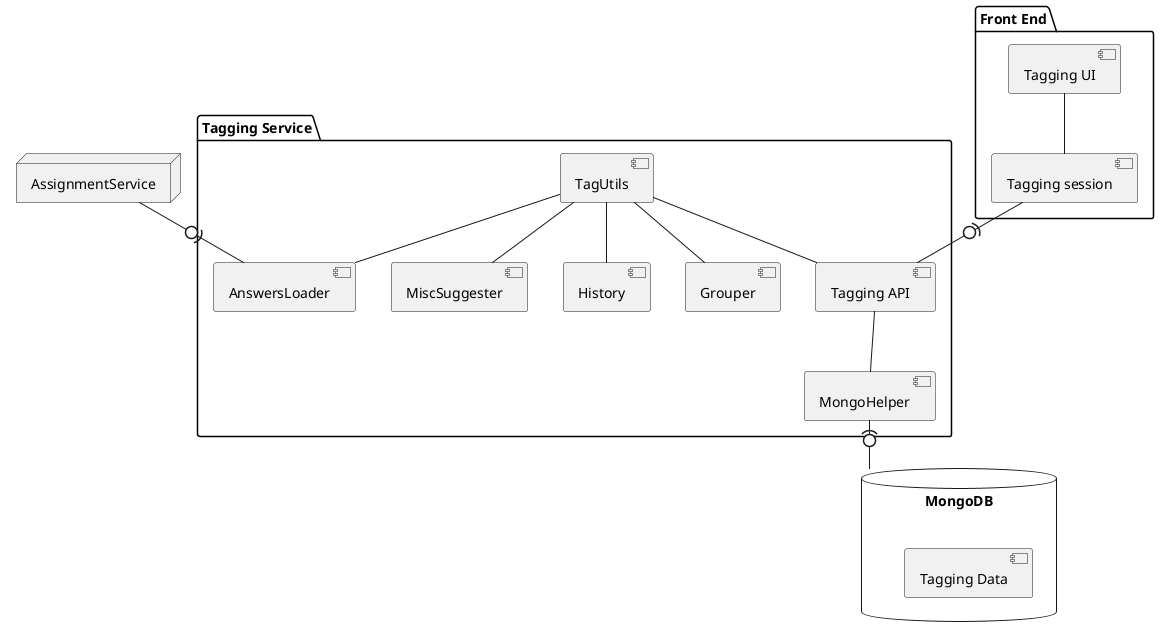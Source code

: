 @startuml


database "MongoDB\n" as D {
    [Tagging Data]
}

node "AssignmentService" as AS

package "Tagging Service" {
    [Tagging API] as TAPI
    [Grouper] as G
    [TagUtils] as TU
    [MongoHelper] as MH
    [MiscSuggester] as MS
    [History] as H
    [AnswersLoader] as AL

    TAPI -- MH

    TU -- G
    TU -- MS
    TU -- H
    TU -- AL
    TU -- TAPI

    MH -(0- D
    AS -0)- AL
}

package "Front End" {
    [Tagging UI] as tui
    [Tagging session] as ts
    tui -- ts
    ts -(0- TAPI
}


@enduml